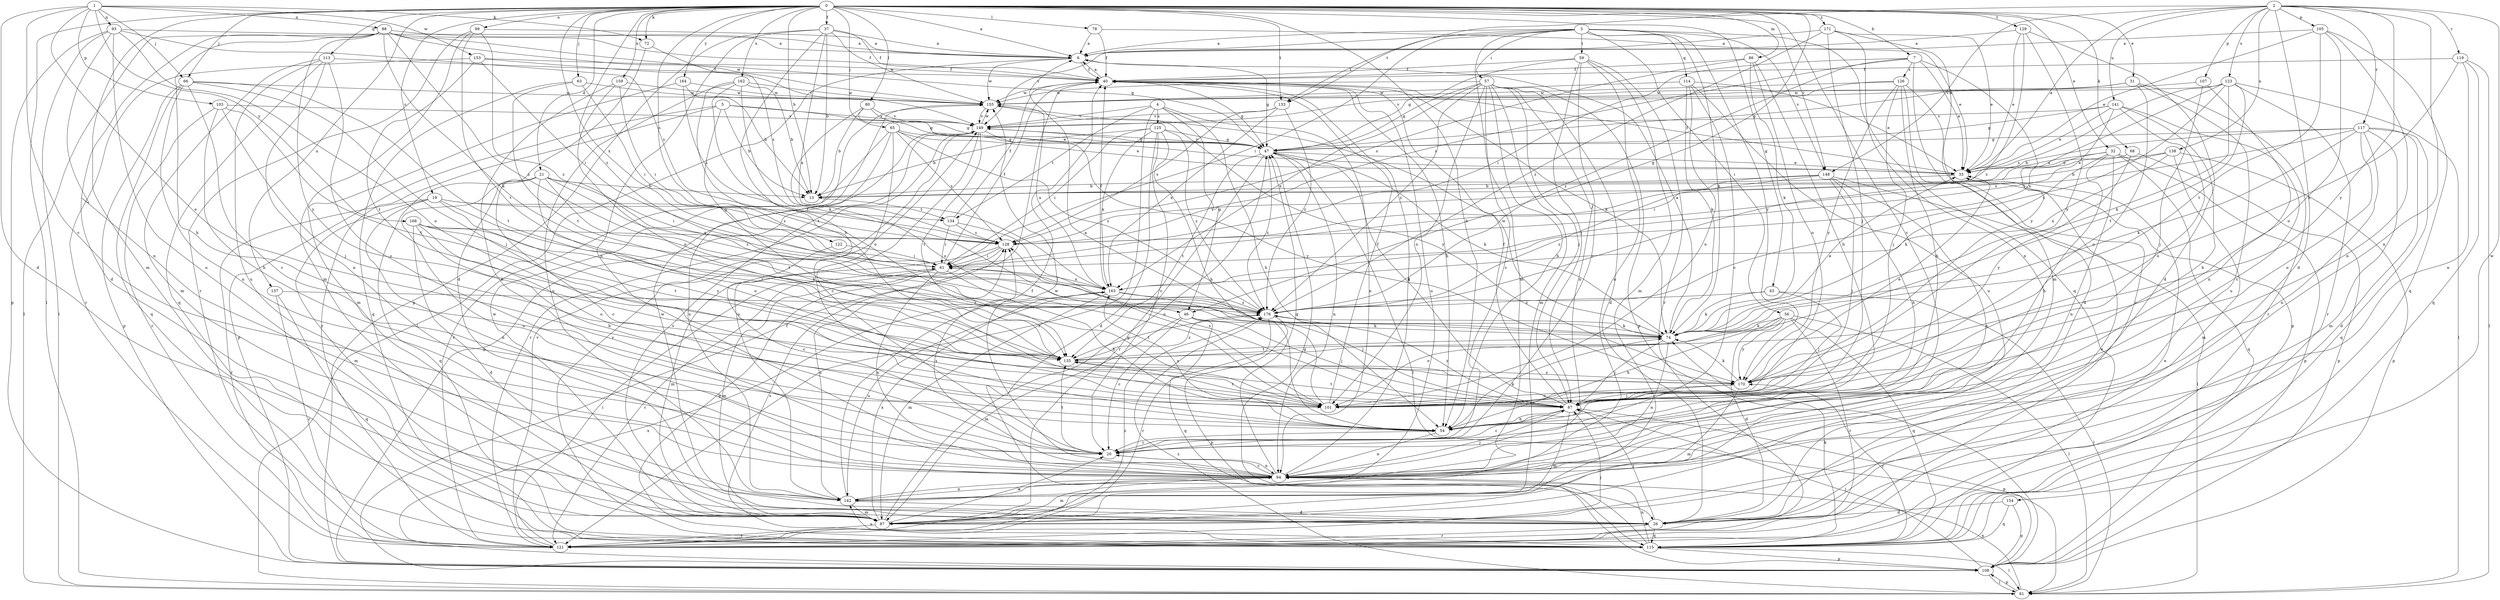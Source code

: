 strict digraph  {
0;
1;
2;
3;
4;
5;
6;
7;
13;
19;
20;
21;
26;
31;
32;
33;
37;
40;
43;
46;
47;
54;
56;
57;
59;
61;
63;
65;
66;
67;
68;
72;
74;
78;
80;
81;
86;
87;
88;
93;
94;
99;
101;
103;
105;
107;
108;
113;
114;
115;
117;
119;
121;
122;
123;
125;
126;
128;
129;
133;
134;
135;
137;
138;
141;
142;
148;
149;
153;
154;
155;
159;
162;
163;
164;
168;
170;
171;
176;
0 -> 6  [label=a];
0 -> 7  [label=b];
0 -> 13  [label=b];
0 -> 19  [label=c];
0 -> 20  [label=c];
0 -> 21  [label=d];
0 -> 31  [label=e];
0 -> 32  [label=e];
0 -> 37  [label=f];
0 -> 43  [label=g];
0 -> 46  [label=g];
0 -> 54  [label=h];
0 -> 63  [label=j];
0 -> 65  [label=j];
0 -> 66  [label=j];
0 -> 68  [label=k];
0 -> 72  [label=k];
0 -> 78  [label=l];
0 -> 80  [label=l];
0 -> 81  [label=l];
0 -> 86  [label=m];
0 -> 87  [label=m];
0 -> 99  [label=o];
0 -> 113  [label=q];
0 -> 122  [label=s];
0 -> 129  [label=t];
0 -> 133  [label=t];
0 -> 137  [label=u];
0 -> 148  [label=v];
0 -> 159  [label=x];
0 -> 162  [label=x];
0 -> 163  [label=x];
0 -> 164  [label=y];
0 -> 171  [label=z];
0 -> 176  [label=z];
1 -> 20  [label=c];
1 -> 26  [label=d];
1 -> 66  [label=j];
1 -> 72  [label=k];
1 -> 88  [label=n];
1 -> 93  [label=n];
1 -> 101  [label=o];
1 -> 103  [label=p];
1 -> 153  [label=w];
1 -> 168  [label=y];
2 -> 26  [label=d];
2 -> 33  [label=e];
2 -> 94  [label=n];
2 -> 105  [label=p];
2 -> 107  [label=p];
2 -> 117  [label=r];
2 -> 119  [label=r];
2 -> 123  [label=s];
2 -> 133  [label=t];
2 -> 138  [label=u];
2 -> 141  [label=u];
2 -> 148  [label=v];
2 -> 154  [label=w];
2 -> 170  [label=y];
3 -> 6  [label=a];
3 -> 56  [label=i];
3 -> 57  [label=i];
3 -> 59  [label=i];
3 -> 61  [label=i];
3 -> 74  [label=k];
3 -> 87  [label=m];
3 -> 114  [label=q];
3 -> 115  [label=q];
3 -> 133  [label=t];
3 -> 148  [label=v];
3 -> 149  [label=v];
3 -> 170  [label=y];
4 -> 46  [label=g];
4 -> 54  [label=h];
4 -> 94  [label=n];
4 -> 121  [label=r];
4 -> 125  [label=s];
4 -> 134  [label=t];
4 -> 149  [label=v];
5 -> 13  [label=b];
5 -> 46  [label=g];
5 -> 47  [label=g];
5 -> 108  [label=p];
5 -> 121  [label=r];
5 -> 149  [label=v];
6 -> 40  [label=f];
6 -> 47  [label=g];
6 -> 81  [label=l];
6 -> 155  [label=w];
7 -> 33  [label=e];
7 -> 61  [label=i];
7 -> 121  [label=r];
7 -> 126  [label=s];
7 -> 128  [label=s];
7 -> 170  [label=y];
7 -> 176  [label=z];
13 -> 134  [label=t];
19 -> 87  [label=m];
19 -> 94  [label=n];
19 -> 121  [label=r];
19 -> 128  [label=s];
19 -> 134  [label=t];
19 -> 135  [label=t];
19 -> 170  [label=y];
20 -> 94  [label=n];
20 -> 135  [label=t];
21 -> 13  [label=b];
21 -> 20  [label=c];
21 -> 61  [label=i];
21 -> 94  [label=n];
21 -> 101  [label=o];
21 -> 115  [label=q];
21 -> 135  [label=t];
21 -> 176  [label=z];
26 -> 33  [label=e];
26 -> 67  [label=j];
26 -> 115  [label=q];
26 -> 121  [label=r];
26 -> 155  [label=w];
31 -> 47  [label=g];
31 -> 101  [label=o];
31 -> 121  [label=r];
31 -> 142  [label=u];
31 -> 155  [label=w];
32 -> 33  [label=e];
32 -> 54  [label=h];
32 -> 61  [label=i];
32 -> 74  [label=k];
32 -> 94  [label=n];
32 -> 108  [label=p];
32 -> 115  [label=q];
33 -> 13  [label=b];
33 -> 40  [label=f];
37 -> 6  [label=a];
37 -> 13  [label=b];
37 -> 40  [label=f];
37 -> 54  [label=h];
37 -> 94  [label=n];
37 -> 108  [label=p];
37 -> 155  [label=w];
37 -> 163  [label=x];
40 -> 6  [label=a];
40 -> 47  [label=g];
40 -> 54  [label=h];
40 -> 74  [label=k];
40 -> 142  [label=u];
40 -> 155  [label=w];
43 -> 67  [label=j];
43 -> 74  [label=k];
43 -> 81  [label=l];
43 -> 176  [label=z];
46 -> 20  [label=c];
46 -> 67  [label=j];
46 -> 74  [label=k];
46 -> 87  [label=m];
46 -> 115  [label=q];
47 -> 33  [label=e];
47 -> 74  [label=k];
47 -> 81  [label=l];
47 -> 94  [label=n];
47 -> 121  [label=r];
47 -> 135  [label=t];
47 -> 149  [label=v];
47 -> 176  [label=z];
54 -> 20  [label=c];
54 -> 74  [label=k];
54 -> 94  [label=n];
54 -> 163  [label=x];
56 -> 26  [label=d];
56 -> 54  [label=h];
56 -> 74  [label=k];
56 -> 81  [label=l];
56 -> 101  [label=o];
56 -> 115  [label=q];
56 -> 121  [label=r];
56 -> 170  [label=y];
57 -> 20  [label=c];
57 -> 26  [label=d];
57 -> 47  [label=g];
57 -> 54  [label=h];
57 -> 67  [label=j];
57 -> 87  [label=m];
57 -> 94  [label=n];
57 -> 101  [label=o];
57 -> 108  [label=p];
57 -> 155  [label=w];
57 -> 163  [label=x];
57 -> 176  [label=z];
59 -> 20  [label=c];
59 -> 40  [label=f];
59 -> 47  [label=g];
59 -> 67  [label=j];
59 -> 87  [label=m];
59 -> 121  [label=r];
59 -> 142  [label=u];
61 -> 40  [label=f];
61 -> 54  [label=h];
61 -> 87  [label=m];
61 -> 94  [label=n];
61 -> 121  [label=r];
61 -> 163  [label=x];
63 -> 61  [label=i];
63 -> 115  [label=q];
63 -> 135  [label=t];
63 -> 155  [label=w];
65 -> 20  [label=c];
65 -> 33  [label=e];
65 -> 47  [label=g];
65 -> 121  [label=r];
65 -> 128  [label=s];
65 -> 142  [label=u];
65 -> 176  [label=z];
66 -> 20  [label=c];
66 -> 67  [label=j];
66 -> 94  [label=n];
66 -> 108  [label=p];
66 -> 115  [label=q];
66 -> 135  [label=t];
66 -> 155  [label=w];
67 -> 20  [label=c];
67 -> 40  [label=f];
67 -> 47  [label=g];
67 -> 54  [label=h];
67 -> 87  [label=m];
67 -> 108  [label=p];
67 -> 128  [label=s];
67 -> 135  [label=t];
67 -> 176  [label=z];
68 -> 33  [label=e];
68 -> 108  [label=p];
68 -> 170  [label=y];
72 -> 26  [label=d];
72 -> 128  [label=s];
74 -> 6  [label=a];
74 -> 33  [label=e];
74 -> 67  [label=j];
74 -> 94  [label=n];
74 -> 135  [label=t];
74 -> 155  [label=w];
78 -> 6  [label=a];
78 -> 33  [label=e];
78 -> 40  [label=f];
80 -> 13  [label=b];
80 -> 33  [label=e];
80 -> 47  [label=g];
80 -> 101  [label=o];
80 -> 149  [label=v];
81 -> 94  [label=n];
81 -> 108  [label=p];
81 -> 176  [label=z];
86 -> 40  [label=f];
86 -> 54  [label=h];
86 -> 74  [label=k];
86 -> 101  [label=o];
86 -> 128  [label=s];
87 -> 20  [label=c];
87 -> 47  [label=g];
87 -> 121  [label=r];
87 -> 149  [label=v];
87 -> 155  [label=w];
87 -> 163  [label=x];
88 -> 6  [label=a];
88 -> 26  [label=d];
88 -> 40  [label=f];
88 -> 47  [label=g];
88 -> 54  [label=h];
88 -> 74  [label=k];
88 -> 81  [label=l];
88 -> 155  [label=w];
88 -> 170  [label=y];
88 -> 176  [label=z];
93 -> 6  [label=a];
93 -> 81  [label=l];
93 -> 94  [label=n];
93 -> 101  [label=o];
93 -> 108  [label=p];
93 -> 128  [label=s];
93 -> 142  [label=u];
94 -> 20  [label=c];
94 -> 40  [label=f];
94 -> 47  [label=g];
94 -> 67  [label=j];
94 -> 87  [label=m];
94 -> 128  [label=s];
94 -> 142  [label=u];
94 -> 155  [label=w];
99 -> 6  [label=a];
99 -> 87  [label=m];
99 -> 121  [label=r];
99 -> 135  [label=t];
99 -> 176  [label=z];
101 -> 6  [label=a];
101 -> 40  [label=f];
101 -> 135  [label=t];
103 -> 54  [label=h];
103 -> 67  [label=j];
103 -> 121  [label=r];
103 -> 135  [label=t];
103 -> 149  [label=v];
105 -> 6  [label=a];
105 -> 33  [label=e];
105 -> 94  [label=n];
105 -> 101  [label=o];
105 -> 115  [label=q];
105 -> 135  [label=t];
107 -> 67  [label=j];
107 -> 94  [label=n];
107 -> 155  [label=w];
108 -> 40  [label=f];
108 -> 67  [label=j];
108 -> 81  [label=l];
108 -> 163  [label=x];
113 -> 20  [label=c];
113 -> 40  [label=f];
113 -> 87  [label=m];
113 -> 94  [label=n];
113 -> 115  [label=q];
113 -> 142  [label=u];
114 -> 20  [label=c];
114 -> 33  [label=e];
114 -> 74  [label=k];
114 -> 101  [label=o];
114 -> 142  [label=u];
114 -> 155  [label=w];
115 -> 47  [label=g];
115 -> 74  [label=k];
115 -> 81  [label=l];
115 -> 94  [label=n];
115 -> 108  [label=p];
115 -> 128  [label=s];
115 -> 142  [label=u];
115 -> 149  [label=v];
115 -> 170  [label=y];
117 -> 13  [label=b];
117 -> 26  [label=d];
117 -> 47  [label=g];
117 -> 74  [label=k];
117 -> 87  [label=m];
117 -> 94  [label=n];
117 -> 101  [label=o];
117 -> 115  [label=q];
117 -> 128  [label=s];
119 -> 40  [label=f];
119 -> 74  [label=k];
119 -> 81  [label=l];
119 -> 94  [label=n];
119 -> 115  [label=q];
121 -> 33  [label=e];
121 -> 61  [label=i];
121 -> 67  [label=j];
121 -> 149  [label=v];
121 -> 176  [label=z];
122 -> 20  [label=c];
122 -> 61  [label=i];
123 -> 74  [label=k];
123 -> 81  [label=l];
123 -> 121  [label=r];
123 -> 128  [label=s];
123 -> 135  [label=t];
123 -> 155  [label=w];
123 -> 163  [label=x];
123 -> 176  [label=z];
125 -> 13  [label=b];
125 -> 20  [label=c];
125 -> 26  [label=d];
125 -> 47  [label=g];
125 -> 54  [label=h];
125 -> 61  [label=i];
125 -> 163  [label=x];
125 -> 176  [label=z];
126 -> 26  [label=d];
126 -> 54  [label=h];
126 -> 67  [label=j];
126 -> 108  [label=p];
126 -> 149  [label=v];
126 -> 155  [label=w];
126 -> 170  [label=y];
128 -> 61  [label=i];
128 -> 87  [label=m];
128 -> 115  [label=q];
129 -> 6  [label=a];
129 -> 26  [label=d];
129 -> 33  [label=e];
129 -> 170  [label=y];
129 -> 176  [label=z];
133 -> 128  [label=s];
133 -> 149  [label=v];
133 -> 163  [label=x];
133 -> 176  [label=z];
134 -> 40  [label=f];
134 -> 61  [label=i];
134 -> 101  [label=o];
134 -> 128  [label=s];
135 -> 170  [label=y];
135 -> 176  [label=z];
137 -> 115  [label=q];
137 -> 121  [label=r];
137 -> 176  [label=z];
138 -> 13  [label=b];
138 -> 33  [label=e];
138 -> 87  [label=m];
138 -> 108  [label=p];
138 -> 163  [label=x];
141 -> 20  [label=c];
141 -> 33  [label=e];
141 -> 47  [label=g];
141 -> 54  [label=h];
141 -> 61  [label=i];
141 -> 101  [label=o];
141 -> 149  [label=v];
142 -> 26  [label=d];
142 -> 40  [label=f];
142 -> 87  [label=m];
142 -> 94  [label=n];
142 -> 128  [label=s];
148 -> 13  [label=b];
148 -> 54  [label=h];
148 -> 67  [label=j];
148 -> 81  [label=l];
148 -> 94  [label=n];
148 -> 128  [label=s];
148 -> 176  [label=z];
149 -> 47  [label=g];
149 -> 108  [label=p];
149 -> 121  [label=r];
149 -> 135  [label=t];
149 -> 142  [label=u];
149 -> 155  [label=w];
149 -> 170  [label=y];
153 -> 40  [label=f];
153 -> 61  [label=i];
153 -> 121  [label=r];
153 -> 135  [label=t];
153 -> 149  [label=v];
154 -> 26  [label=d];
154 -> 108  [label=p];
154 -> 115  [label=q];
155 -> 149  [label=v];
155 -> 163  [label=x];
155 -> 170  [label=y];
159 -> 61  [label=i];
159 -> 94  [label=n];
159 -> 101  [label=o];
159 -> 155  [label=w];
162 -> 13  [label=b];
162 -> 74  [label=k];
162 -> 101  [label=o];
162 -> 135  [label=t];
162 -> 142  [label=u];
162 -> 155  [label=w];
163 -> 40  [label=f];
163 -> 61  [label=i];
163 -> 67  [label=j];
163 -> 87  [label=m];
163 -> 142  [label=u];
163 -> 176  [label=z];
164 -> 13  [label=b];
164 -> 87  [label=m];
164 -> 128  [label=s];
164 -> 155  [label=w];
168 -> 26  [label=d];
168 -> 54  [label=h];
168 -> 74  [label=k];
168 -> 101  [label=o];
168 -> 128  [label=s];
168 -> 135  [label=t];
170 -> 33  [label=e];
170 -> 67  [label=j];
170 -> 74  [label=k];
170 -> 87  [label=m];
170 -> 101  [label=o];
171 -> 6  [label=a];
171 -> 33  [label=e];
171 -> 67  [label=j];
171 -> 87  [label=m];
171 -> 94  [label=n];
171 -> 176  [label=z];
176 -> 74  [label=k];
176 -> 108  [label=p];
176 -> 121  [label=r];
176 -> 135  [label=t];
}
